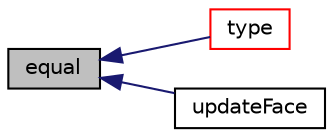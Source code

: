 digraph "equal"
{
  bgcolor="transparent";
  edge [fontname="Helvetica",fontsize="10",labelfontname="Helvetica",labelfontsize="10"];
  node [fontname="Helvetica",fontsize="10",shape=record];
  rankdir="LR";
  Node1 [label="equal",height=0.2,width=0.4,color="black", fillcolor="grey75", style="filled", fontcolor="black"];
  Node1 -> Node2 [dir="back",color="midnightblue",fontsize="10",style="solid",fontname="Helvetica"];
  Node2 [label="type",height=0.2,width=0.4,color="red",URL="$a00206.html#a60180aeeb4235b2c00943bb669d82f08"];
  Node1 -> Node3 [dir="back",color="midnightblue",fontsize="10",style="solid",fontname="Helvetica"];
  Node3 [label="updateFace",height=0.2,width=0.4,color="black",URL="$a00206.html#a04c0e565ccef1bcc55933aad12236d28",tooltip="Influence of different value on same face. "];
}

